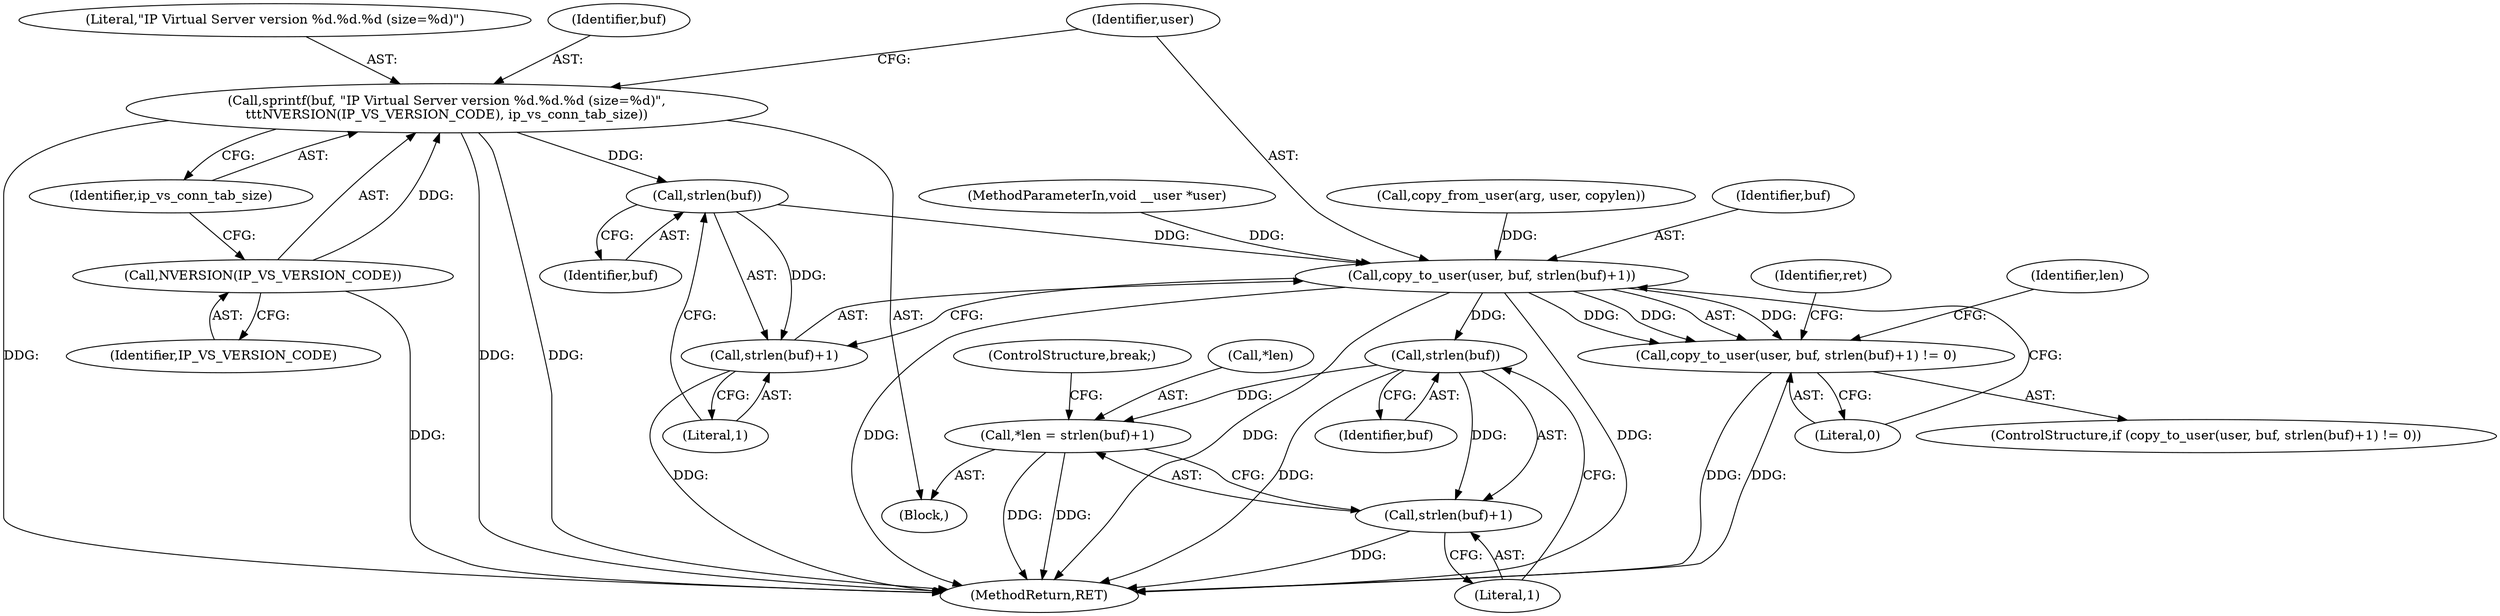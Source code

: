 digraph "0_linux_2d8a041b7bfe1097af21441cb77d6af95f4f4680@API" {
"1000329" [label="(Call,strlen(buf))"];
"1000317" [label="(Call,sprintf(buf, \"IP Virtual Server version %d.%d.%d (size=%d)\",\n\t\t\tNVERSION(IP_VS_VERSION_CODE), ip_vs_conn_tab_size))"];
"1000320" [label="(Call,NVERSION(IP_VS_VERSION_CODE))"];
"1000325" [label="(Call,copy_to_user(user, buf, strlen(buf)+1))"];
"1000324" [label="(Call,copy_to_user(user, buf, strlen(buf)+1) != 0)"];
"1000343" [label="(Call,strlen(buf))"];
"1000339" [label="(Call,*len = strlen(buf)+1)"];
"1000342" [label="(Call,strlen(buf)+1)"];
"1000328" [label="(Call,strlen(buf)+1)"];
"1000345" [label="(Literal,1)"];
"1000346" [label="(ControlStructure,break;)"];
"1000318" [label="(Identifier,buf)"];
"1000322" [label="(Identifier,ip_vs_conn_tab_size)"];
"1000104" [label="(MethodParameterIn,void __user *user)"];
"1000342" [label="(Call,strlen(buf)+1)"];
"1000340" [label="(Call,*len)"];
"1000330" [label="(Identifier,buf)"];
"1000343" [label="(Call,strlen(buf))"];
"1000179" [label="(Call,copy_from_user(arg, user, copylen))"];
"1000329" [label="(Call,strlen(buf))"];
"1000317" [label="(Call,sprintf(buf, \"IP Virtual Server version %d.%d.%d (size=%d)\",\n\t\t\tNVERSION(IP_VS_VERSION_CODE), ip_vs_conn_tab_size))"];
"1000319" [label="(Literal,\"IP Virtual Server version %d.%d.%d (size=%d)\")"];
"1000326" [label="(Identifier,user)"];
"1000335" [label="(Identifier,ret)"];
"1000324" [label="(Call,copy_to_user(user, buf, strlen(buf)+1) != 0)"];
"1000325" [label="(Call,copy_to_user(user, buf, strlen(buf)+1))"];
"1000575" [label="(MethodReturn,RET)"];
"1000323" [label="(ControlStructure,if (copy_to_user(user, buf, strlen(buf)+1) != 0))"];
"1000321" [label="(Identifier,IP_VS_VERSION_CODE)"];
"1000315" [label="(Block,)"];
"1000344" [label="(Identifier,buf)"];
"1000320" [label="(Call,NVERSION(IP_VS_VERSION_CODE))"];
"1000341" [label="(Identifier,len)"];
"1000328" [label="(Call,strlen(buf)+1)"];
"1000339" [label="(Call,*len = strlen(buf)+1)"];
"1000331" [label="(Literal,1)"];
"1000327" [label="(Identifier,buf)"];
"1000332" [label="(Literal,0)"];
"1000329" -> "1000328"  [label="AST: "];
"1000329" -> "1000330"  [label="CFG: "];
"1000330" -> "1000329"  [label="AST: "];
"1000331" -> "1000329"  [label="CFG: "];
"1000329" -> "1000325"  [label="DDG: "];
"1000329" -> "1000328"  [label="DDG: "];
"1000317" -> "1000329"  [label="DDG: "];
"1000317" -> "1000315"  [label="AST: "];
"1000317" -> "1000322"  [label="CFG: "];
"1000318" -> "1000317"  [label="AST: "];
"1000319" -> "1000317"  [label="AST: "];
"1000320" -> "1000317"  [label="AST: "];
"1000322" -> "1000317"  [label="AST: "];
"1000326" -> "1000317"  [label="CFG: "];
"1000317" -> "1000575"  [label="DDG: "];
"1000317" -> "1000575"  [label="DDG: "];
"1000317" -> "1000575"  [label="DDG: "];
"1000320" -> "1000317"  [label="DDG: "];
"1000320" -> "1000321"  [label="CFG: "];
"1000321" -> "1000320"  [label="AST: "];
"1000322" -> "1000320"  [label="CFG: "];
"1000320" -> "1000575"  [label="DDG: "];
"1000325" -> "1000324"  [label="AST: "];
"1000325" -> "1000328"  [label="CFG: "];
"1000326" -> "1000325"  [label="AST: "];
"1000327" -> "1000325"  [label="AST: "];
"1000328" -> "1000325"  [label="AST: "];
"1000332" -> "1000325"  [label="CFG: "];
"1000325" -> "1000575"  [label="DDG: "];
"1000325" -> "1000575"  [label="DDG: "];
"1000325" -> "1000575"  [label="DDG: "];
"1000325" -> "1000324"  [label="DDG: "];
"1000325" -> "1000324"  [label="DDG: "];
"1000325" -> "1000324"  [label="DDG: "];
"1000179" -> "1000325"  [label="DDG: "];
"1000104" -> "1000325"  [label="DDG: "];
"1000325" -> "1000343"  [label="DDG: "];
"1000324" -> "1000323"  [label="AST: "];
"1000324" -> "1000332"  [label="CFG: "];
"1000332" -> "1000324"  [label="AST: "];
"1000335" -> "1000324"  [label="CFG: "];
"1000341" -> "1000324"  [label="CFG: "];
"1000324" -> "1000575"  [label="DDG: "];
"1000324" -> "1000575"  [label="DDG: "];
"1000343" -> "1000342"  [label="AST: "];
"1000343" -> "1000344"  [label="CFG: "];
"1000344" -> "1000343"  [label="AST: "];
"1000345" -> "1000343"  [label="CFG: "];
"1000343" -> "1000575"  [label="DDG: "];
"1000343" -> "1000339"  [label="DDG: "];
"1000343" -> "1000342"  [label="DDG: "];
"1000339" -> "1000315"  [label="AST: "];
"1000339" -> "1000342"  [label="CFG: "];
"1000340" -> "1000339"  [label="AST: "];
"1000342" -> "1000339"  [label="AST: "];
"1000346" -> "1000339"  [label="CFG: "];
"1000339" -> "1000575"  [label="DDG: "];
"1000339" -> "1000575"  [label="DDG: "];
"1000342" -> "1000345"  [label="CFG: "];
"1000345" -> "1000342"  [label="AST: "];
"1000342" -> "1000575"  [label="DDG: "];
"1000328" -> "1000331"  [label="CFG: "];
"1000331" -> "1000328"  [label="AST: "];
"1000328" -> "1000575"  [label="DDG: "];
}
